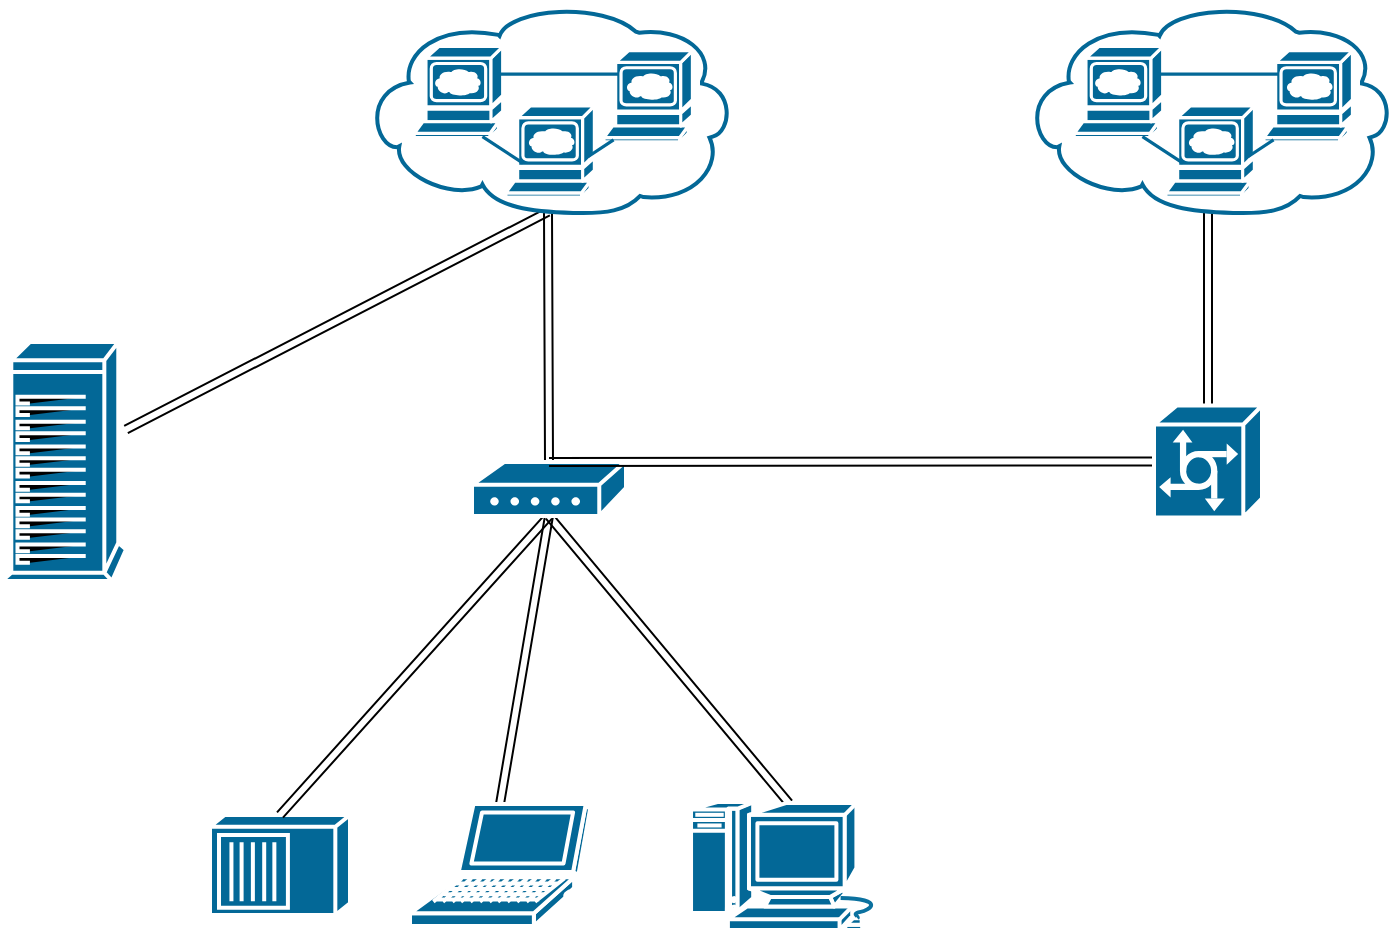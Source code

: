 <mxfile version="20.6.0" type="github">
  <diagram id="6a731a19-8d31-9384-78a2-239565b7b9f0" name="Page-1">
    <mxGraphModel dx="1138" dy="603" grid="1" gridSize="10" guides="1" tooltips="1" connect="1" arrows="1" fold="1" page="1" pageScale="1" pageWidth="827" pageHeight="1169" background="none" math="0" shadow="0">
      <root>
        <mxCell id="0" />
        <mxCell id="1" parent="0" />
        <mxCell id="JwWuuTNPsB-g5wLQrk5u-2273" style="edgeStyle=none;shape=link;rounded=0;orthogonalLoop=1;jettySize=auto;html=1;exitX=0.5;exitY=0;exitDx=0;exitDy=0;exitPerimeter=0;entryX=0.5;entryY=1;entryDx=0;entryDy=0;entryPerimeter=0;" edge="1" parent="1" source="JwWuuTNPsB-g5wLQrk5u-2259" target="JwWuuTNPsB-g5wLQrk5u-2270">
          <mxGeometry relative="1" as="geometry" />
        </mxCell>
        <mxCell id="JwWuuTNPsB-g5wLQrk5u-2259" value="" style="shape=mxgraph.cisco.computers_and_peripherals.laptop;sketch=0;html=1;pointerEvents=1;dashed=0;fillColor=#036897;strokeColor=#ffffff;strokeWidth=2;verticalLabelPosition=bottom;verticalAlign=top;align=center;outlineConnect=0;" vertex="1" parent="1">
          <mxGeometry x="214" y="481" width="90" height="61" as="geometry" />
        </mxCell>
        <mxCell id="JwWuuTNPsB-g5wLQrk5u-2263" value="" style="shape=mxgraph.cisco.computers_and_peripherals.ibm_tower;sketch=0;html=1;pointerEvents=1;dashed=0;fillColor=#036897;strokeColor=#ffffff;strokeWidth=2;verticalLabelPosition=bottom;verticalAlign=top;align=center;outlineConnect=0;" vertex="1" parent="1">
          <mxGeometry x="10" y="250" width="62" height="119.5" as="geometry" />
        </mxCell>
        <mxCell id="JwWuuTNPsB-g5wLQrk5u-2268" style="rounded=0;orthogonalLoop=1;jettySize=auto;html=1;exitX=0.5;exitY=0.99;exitDx=0;exitDy=0;exitPerimeter=0;shape=link;" edge="1" parent="1" source="JwWuuTNPsB-g5wLQrk5u-2264" target="JwWuuTNPsB-g5wLQrk5u-2263">
          <mxGeometry relative="1" as="geometry" />
        </mxCell>
        <mxCell id="JwWuuTNPsB-g5wLQrk5u-2271" style="shape=link;rounded=0;orthogonalLoop=1;jettySize=auto;html=1;exitX=0.5;exitY=0.99;exitDx=0;exitDy=0;exitPerimeter=0;entryX=0.5;entryY=0;entryDx=0;entryDy=0;entryPerimeter=0;" edge="1" parent="1" source="JwWuuTNPsB-g5wLQrk5u-2264" target="JwWuuTNPsB-g5wLQrk5u-2270">
          <mxGeometry relative="1" as="geometry" />
        </mxCell>
        <mxCell id="JwWuuTNPsB-g5wLQrk5u-2264" value="" style="shape=mxgraph.cisco.storage.web_cluster;sketch=0;html=1;pointerEvents=1;dashed=0;fillColor=#036897;strokeColor=#ffffff;strokeWidth=2;verticalLabelPosition=bottom;verticalAlign=top;align=center;outlineConnect=0;" vertex="1" parent="1">
          <mxGeometry x="190" y="80" width="186" height="106" as="geometry" />
        </mxCell>
        <mxCell id="JwWuuTNPsB-g5wLQrk5u-2265" value="" style="shape=mxgraph.cisco.hubs_and_gateways.hub;sketch=0;html=1;pointerEvents=1;dashed=0;fillColor=#036897;strokeColor=#ffffff;strokeWidth=2;verticalLabelPosition=bottom;verticalAlign=top;align=center;outlineConnect=0;" vertex="1" parent="1">
          <mxGeometry x="114" y="486.5" width="70" height="50" as="geometry" />
        </mxCell>
        <mxCell id="JwWuuTNPsB-g5wLQrk5u-2276" style="edgeStyle=none;shape=link;rounded=0;orthogonalLoop=1;jettySize=auto;html=1;exitX=0.5;exitY=0.99;exitDx=0;exitDy=0;exitPerimeter=0;entryX=0.5;entryY=0;entryDx=0;entryDy=0;entryPerimeter=0;" edge="1" parent="1" source="JwWuuTNPsB-g5wLQrk5u-2266" target="JwWuuTNPsB-g5wLQrk5u-2275">
          <mxGeometry relative="1" as="geometry" />
        </mxCell>
        <mxCell id="JwWuuTNPsB-g5wLQrk5u-2266" value="" style="shape=mxgraph.cisco.storage.web_cluster;sketch=0;html=1;pointerEvents=1;dashed=0;fillColor=#036897;strokeColor=#ffffff;strokeWidth=2;verticalLabelPosition=bottom;verticalAlign=top;align=center;outlineConnect=0;" vertex="1" parent="1">
          <mxGeometry x="520" y="80" width="186" height="106" as="geometry" />
        </mxCell>
        <mxCell id="JwWuuTNPsB-g5wLQrk5u-2274" style="edgeStyle=none;shape=link;rounded=0;orthogonalLoop=1;jettySize=auto;html=1;exitX=0.5;exitY=0.01;exitDx=0;exitDy=0;exitPerimeter=0;entryX=0.5;entryY=1;entryDx=0;entryDy=0;entryPerimeter=0;" edge="1" parent="1" source="JwWuuTNPsB-g5wLQrk5u-2267" target="JwWuuTNPsB-g5wLQrk5u-2270">
          <mxGeometry relative="1" as="geometry" />
        </mxCell>
        <mxCell id="JwWuuTNPsB-g5wLQrk5u-2267" value="" style="shape=mxgraph.cisco.computers_and_peripherals.macintosh;sketch=0;html=1;pointerEvents=1;dashed=0;fillColor=#036897;strokeColor=#ffffff;strokeWidth=2;verticalLabelPosition=bottom;verticalAlign=top;align=center;outlineConnect=0;" vertex="1" parent="1">
          <mxGeometry x="354" y="480" width="99" height="64" as="geometry" />
        </mxCell>
        <mxCell id="JwWuuTNPsB-g5wLQrk5u-2272" style="edgeStyle=none;shape=link;rounded=0;orthogonalLoop=1;jettySize=auto;html=1;exitX=0.5;exitY=1;exitDx=0;exitDy=0;exitPerimeter=0;entryX=0.5;entryY=0;entryDx=0;entryDy=0;entryPerimeter=0;" edge="1" parent="1" source="JwWuuTNPsB-g5wLQrk5u-2270" target="JwWuuTNPsB-g5wLQrk5u-2265">
          <mxGeometry relative="1" as="geometry" />
        </mxCell>
        <mxCell id="JwWuuTNPsB-g5wLQrk5u-2270" value="" style="shape=mxgraph.cisco.modems_and_phones.modem;sketch=0;html=1;pointerEvents=1;dashed=0;fillColor=#036897;strokeColor=#ffffff;strokeWidth=2;verticalLabelPosition=bottom;verticalAlign=top;align=center;outlineConnect=0;" vertex="1" parent="1">
          <mxGeometry x="245" y="310" width="77" height="27" as="geometry" />
        </mxCell>
        <mxCell id="JwWuuTNPsB-g5wLQrk5u-2277" style="edgeStyle=none;shape=link;rounded=0;orthogonalLoop=1;jettySize=auto;html=1;exitX=0;exitY=0.5;exitDx=0;exitDy=0;exitPerimeter=0;entryX=0.5;entryY=0;entryDx=0;entryDy=0;entryPerimeter=0;" edge="1" parent="1" source="JwWuuTNPsB-g5wLQrk5u-2275" target="JwWuuTNPsB-g5wLQrk5u-2270">
          <mxGeometry relative="1" as="geometry" />
        </mxCell>
        <mxCell id="JwWuuTNPsB-g5wLQrk5u-2275" value="" style="shape=mxgraph.cisco.servers.communications_server;sketch=0;html=1;pointerEvents=1;dashed=0;fillColor=#036897;strokeColor=#ffffff;strokeWidth=2;verticalLabelPosition=bottom;verticalAlign=top;align=center;outlineConnect=0;" vertex="1" parent="1">
          <mxGeometry x="586" y="281.75" width="54" height="56" as="geometry" />
        </mxCell>
      </root>
    </mxGraphModel>
  </diagram>
</mxfile>
